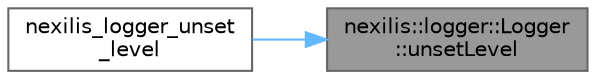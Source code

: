 digraph "nexilis::logger::Logger::unsetLevel"
{
 // LATEX_PDF_SIZE
  bgcolor="transparent";
  edge [fontname=Helvetica,fontsize=10,labelfontname=Helvetica,labelfontsize=10];
  node [fontname=Helvetica,fontsize=10,shape=box,height=0.2,width=0.4];
  rankdir="RL";
  Node1 [id="Node000001",label="nexilis::logger::Logger\l::unsetLevel",height=0.2,width=0.4,color="gray40", fillcolor="grey60", style="filled", fontcolor="black",tooltip=" "];
  Node1 -> Node2 [id="edge1_Node000001_Node000002",dir="back",color="steelblue1",style="solid",tooltip=" "];
  Node2 [id="Node000002",label="nexilis_logger_unset\l_level",height=0.2,width=0.4,color="grey40", fillcolor="white", style="filled",URL="$d0/d63/logger__c_8cc.html#a9ce323e7f0f4cffcb857f0bdd8a527fe",tooltip=" "];
}
